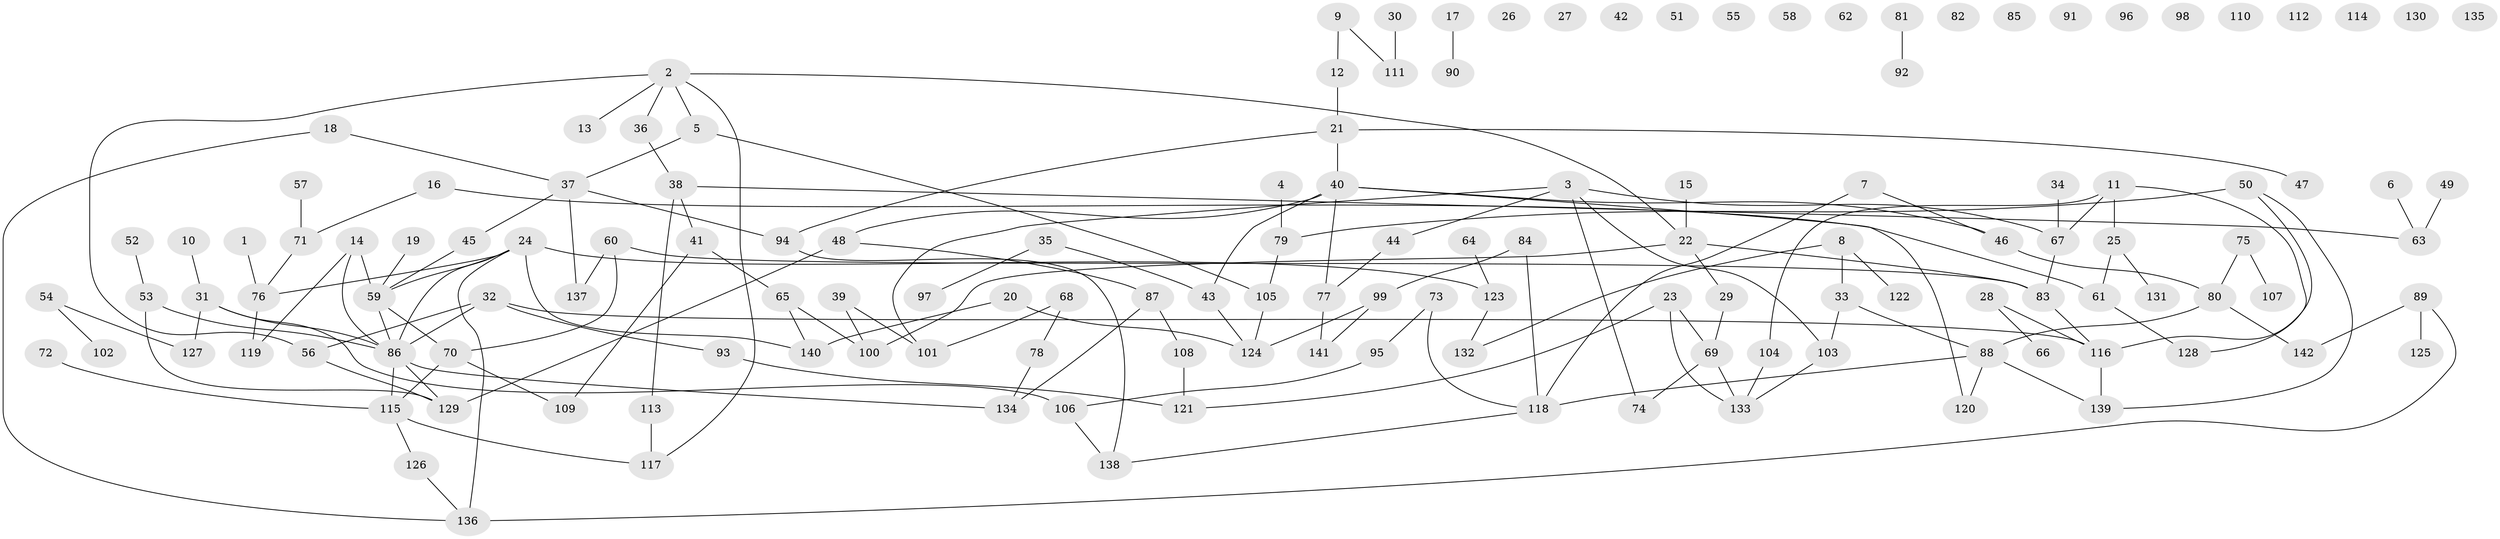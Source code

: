 // Generated by graph-tools (version 1.1) at 2025/13/03/09/25 04:13:04]
// undirected, 142 vertices, 167 edges
graph export_dot {
graph [start="1"]
  node [color=gray90,style=filled];
  1;
  2;
  3;
  4;
  5;
  6;
  7;
  8;
  9;
  10;
  11;
  12;
  13;
  14;
  15;
  16;
  17;
  18;
  19;
  20;
  21;
  22;
  23;
  24;
  25;
  26;
  27;
  28;
  29;
  30;
  31;
  32;
  33;
  34;
  35;
  36;
  37;
  38;
  39;
  40;
  41;
  42;
  43;
  44;
  45;
  46;
  47;
  48;
  49;
  50;
  51;
  52;
  53;
  54;
  55;
  56;
  57;
  58;
  59;
  60;
  61;
  62;
  63;
  64;
  65;
  66;
  67;
  68;
  69;
  70;
  71;
  72;
  73;
  74;
  75;
  76;
  77;
  78;
  79;
  80;
  81;
  82;
  83;
  84;
  85;
  86;
  87;
  88;
  89;
  90;
  91;
  92;
  93;
  94;
  95;
  96;
  97;
  98;
  99;
  100;
  101;
  102;
  103;
  104;
  105;
  106;
  107;
  108;
  109;
  110;
  111;
  112;
  113;
  114;
  115;
  116;
  117;
  118;
  119;
  120;
  121;
  122;
  123;
  124;
  125;
  126;
  127;
  128;
  129;
  130;
  131;
  132;
  133;
  134;
  135;
  136;
  137;
  138;
  139;
  140;
  141;
  142;
  1 -- 76;
  2 -- 5;
  2 -- 13;
  2 -- 22;
  2 -- 36;
  2 -- 56;
  2 -- 117;
  3 -- 44;
  3 -- 67;
  3 -- 74;
  3 -- 101;
  3 -- 103;
  4 -- 79;
  5 -- 37;
  5 -- 105;
  6 -- 63;
  7 -- 46;
  7 -- 118;
  8 -- 33;
  8 -- 122;
  8 -- 132;
  9 -- 12;
  9 -- 111;
  10 -- 31;
  11 -- 25;
  11 -- 67;
  11 -- 104;
  11 -- 128;
  12 -- 21;
  14 -- 59;
  14 -- 86;
  14 -- 119;
  15 -- 22;
  16 -- 61;
  16 -- 71;
  17 -- 90;
  18 -- 37;
  18 -- 136;
  19 -- 59;
  20 -- 124;
  20 -- 140;
  21 -- 40;
  21 -- 47;
  21 -- 94;
  22 -- 29;
  22 -- 83;
  22 -- 100;
  23 -- 69;
  23 -- 121;
  23 -- 133;
  24 -- 59;
  24 -- 76;
  24 -- 86;
  24 -- 123;
  24 -- 136;
  24 -- 140;
  25 -- 61;
  25 -- 131;
  28 -- 66;
  28 -- 116;
  29 -- 69;
  30 -- 111;
  31 -- 86;
  31 -- 106;
  31 -- 127;
  32 -- 56;
  32 -- 86;
  32 -- 93;
  32 -- 116;
  33 -- 88;
  33 -- 103;
  34 -- 67;
  35 -- 43;
  35 -- 97;
  36 -- 38;
  37 -- 45;
  37 -- 94;
  37 -- 137;
  38 -- 41;
  38 -- 63;
  38 -- 113;
  39 -- 100;
  39 -- 101;
  40 -- 43;
  40 -- 46;
  40 -- 48;
  40 -- 77;
  40 -- 120;
  41 -- 65;
  41 -- 109;
  43 -- 124;
  44 -- 77;
  45 -- 59;
  46 -- 80;
  48 -- 87;
  48 -- 129;
  49 -- 63;
  50 -- 79;
  50 -- 116;
  50 -- 139;
  52 -- 53;
  53 -- 86;
  53 -- 129;
  54 -- 102;
  54 -- 127;
  56 -- 129;
  57 -- 71;
  59 -- 70;
  59 -- 86;
  60 -- 70;
  60 -- 83;
  60 -- 137;
  61 -- 128;
  64 -- 123;
  65 -- 100;
  65 -- 140;
  67 -- 83;
  68 -- 78;
  68 -- 101;
  69 -- 74;
  69 -- 133;
  70 -- 109;
  70 -- 115;
  71 -- 76;
  72 -- 115;
  73 -- 95;
  73 -- 118;
  75 -- 80;
  75 -- 107;
  76 -- 119;
  77 -- 141;
  78 -- 134;
  79 -- 105;
  80 -- 88;
  80 -- 142;
  81 -- 92;
  83 -- 116;
  84 -- 99;
  84 -- 118;
  86 -- 115;
  86 -- 129;
  86 -- 134;
  87 -- 108;
  87 -- 134;
  88 -- 118;
  88 -- 120;
  88 -- 139;
  89 -- 125;
  89 -- 136;
  89 -- 142;
  93 -- 121;
  94 -- 138;
  95 -- 106;
  99 -- 124;
  99 -- 141;
  103 -- 133;
  104 -- 133;
  105 -- 124;
  106 -- 138;
  108 -- 121;
  113 -- 117;
  115 -- 117;
  115 -- 126;
  116 -- 139;
  118 -- 138;
  123 -- 132;
  126 -- 136;
}
